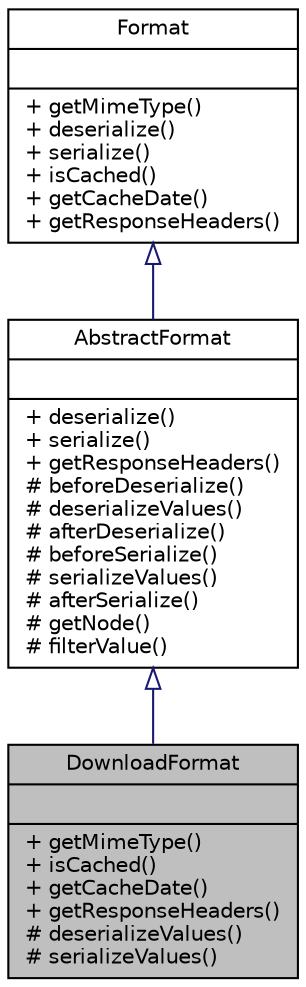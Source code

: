 digraph "DownloadFormat"
{
  edge [fontname="Helvetica",fontsize="10",labelfontname="Helvetica",labelfontsize="10"];
  node [fontname="Helvetica",fontsize="10",shape=record];
  Node0 [label="{DownloadFormat\n||+ getMimeType()\l+ isCached()\l+ getCacheDate()\l+ getResponseHeaders()\l# deserializeValues()\l# serializeValues()\l}",height=0.2,width=0.4,color="black", fillcolor="grey75", style="filled", fontcolor="black"];
  Node1 -> Node0 [dir="back",color="midnightblue",fontsize="10",style="solid",arrowtail="onormal",fontname="Helvetica"];
  Node1 [label="{AbstractFormat\n||+ deserialize()\l+ serialize()\l+ getResponseHeaders()\l# beforeDeserialize()\l# deserializeValues()\l# afterDeserialize()\l# beforeSerialize()\l# serializeValues()\l# afterSerialize()\l# getNode()\l# filterValue()\l}",height=0.2,width=0.4,color="black", fillcolor="white", style="filled",URL="$classwcmf_1_1lib_1_1presentation_1_1format_1_1impl_1_1_abstract_format.html",tooltip="AbstractFormat is used as base class for specialized formats. "];
  Node2 -> Node1 [dir="back",color="midnightblue",fontsize="10",style="solid",arrowtail="onormal",fontname="Helvetica"];
  Node2 [label="{Format\n||+ getMimeType()\l+ deserialize()\l+ serialize()\l+ isCached()\l+ getCacheDate()\l+ getResponseHeaders()\l}",height=0.2,width=0.4,color="black", fillcolor="white", style="filled",URL="$interfacewcmf_1_1lib_1_1presentation_1_1format_1_1_format.html",tooltip="Format defines the interface for all format classes. "];
}
